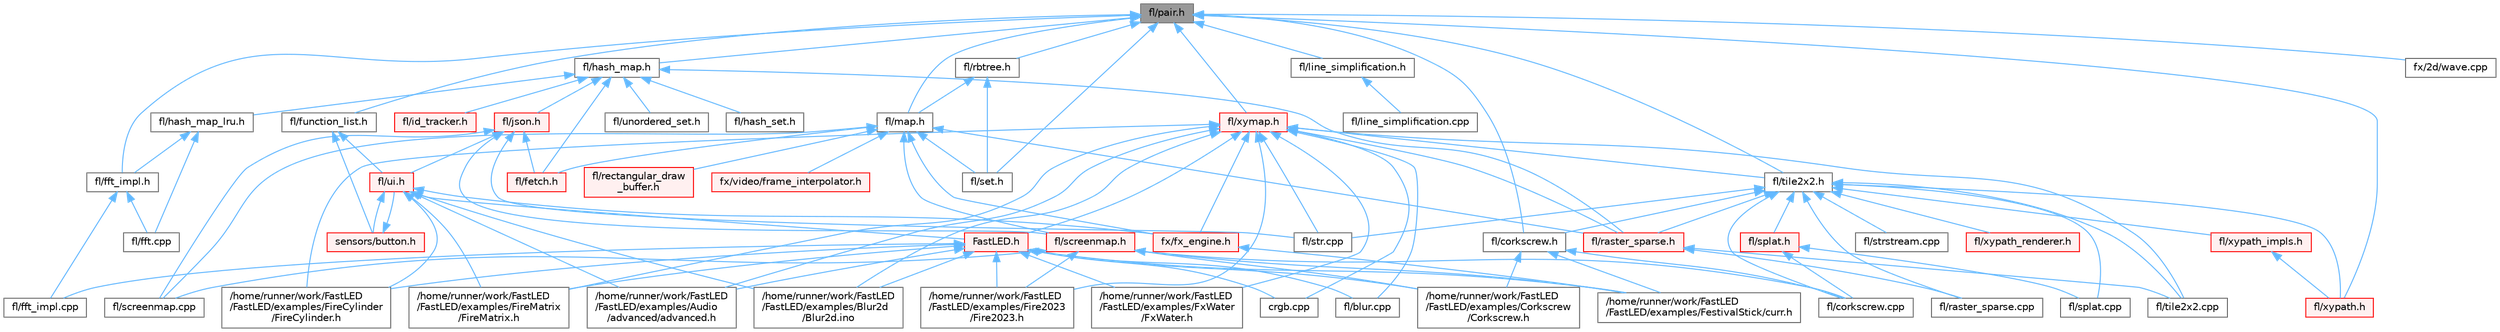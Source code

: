 digraph "fl/pair.h"
{
 // INTERACTIVE_SVG=YES
 // LATEX_PDF_SIZE
  bgcolor="transparent";
  edge [fontname=Helvetica,fontsize=10,labelfontname=Helvetica,labelfontsize=10];
  node [fontname=Helvetica,fontsize=10,shape=box,height=0.2,width=0.4];
  Node1 [id="Node000001",label="fl/pair.h",height=0.2,width=0.4,color="gray40", fillcolor="grey60", style="filled", fontcolor="black",tooltip=" "];
  Node1 -> Node2 [id="edge1_Node000001_Node000002",dir="back",color="steelblue1",style="solid",tooltip=" "];
  Node2 [id="Node000002",label="fl/corkscrew.h",height=0.2,width=0.4,color="grey40", fillcolor="white", style="filled",URL="$d1/dd4/src_2fl_2corkscrew_8h.html",tooltip="Corkscrew LED strip projection and rendering."];
  Node2 -> Node3 [id="edge2_Node000002_Node000003",dir="back",color="steelblue1",style="solid",tooltip=" "];
  Node3 [id="Node000003",label="/home/runner/work/FastLED\l/FastLED/examples/Corkscrew\l/Corkscrew.h",height=0.2,width=0.4,color="grey40", fillcolor="white", style="filled",URL="$df/d40/examples_2_corkscrew_2corkscrew_8h.html",tooltip=" "];
  Node2 -> Node4 [id="edge3_Node000002_Node000004",dir="back",color="steelblue1",style="solid",tooltip=" "];
  Node4 [id="Node000004",label="/home/runner/work/FastLED\l/FastLED/examples/FestivalStick/curr.h",height=0.2,width=0.4,color="grey40", fillcolor="white", style="filled",URL="$d4/d06/curr_8h.html",tooltip=" "];
  Node2 -> Node5 [id="edge4_Node000002_Node000005",dir="back",color="steelblue1",style="solid",tooltip=" "];
  Node5 [id="Node000005",label="fl/corkscrew.cpp",height=0.2,width=0.4,color="grey40", fillcolor="white", style="filled",URL="$d3/d9b/corkscrew_8cpp.html",tooltip=" "];
  Node1 -> Node6 [id="edge5_Node000001_Node000006",dir="back",color="steelblue1",style="solid",tooltip=" "];
  Node6 [id="Node000006",label="fl/fft_impl.h",height=0.2,width=0.4,color="grey40", fillcolor="white", style="filled",URL="$df/d73/fft__impl_8h.html",tooltip=" "];
  Node6 -> Node7 [id="edge6_Node000006_Node000007",dir="back",color="steelblue1",style="solid",tooltip=" "];
  Node7 [id="Node000007",label="fl/fft.cpp",height=0.2,width=0.4,color="grey40", fillcolor="white", style="filled",URL="$db/d03/fft_8cpp.html",tooltip=" "];
  Node6 -> Node8 [id="edge7_Node000006_Node000008",dir="back",color="steelblue1",style="solid",tooltip=" "];
  Node8 [id="Node000008",label="fl/fft_impl.cpp",height=0.2,width=0.4,color="grey40", fillcolor="white", style="filled",URL="$d1/dff/fft__impl_8cpp.html",tooltip=" "];
  Node1 -> Node9 [id="edge8_Node000001_Node000009",dir="back",color="steelblue1",style="solid",tooltip=" "];
  Node9 [id="Node000009",label="fl/function_list.h",height=0.2,width=0.4,color="grey40", fillcolor="white", style="filled",URL="$d0/d64/function__list_8h.html",tooltip=" "];
  Node9 -> Node10 [id="edge9_Node000009_Node000010",dir="back",color="steelblue1",style="solid",tooltip=" "];
  Node10 [id="Node000010",label="fl/ui.h",height=0.2,width=0.4,color="red", fillcolor="#FFF0F0", style="filled",URL="$d9/d3b/ui_8h.html",tooltip=" "];
  Node10 -> Node11 [id="edge10_Node000010_Node000011",dir="back",color="steelblue1",style="solid",tooltip=" "];
  Node11 [id="Node000011",label="/home/runner/work/FastLED\l/FastLED/examples/Audio\l/advanced/advanced.h",height=0.2,width=0.4,color="grey40", fillcolor="white", style="filled",URL="$da/dc7/advanced_8h.html",tooltip=" "];
  Node10 -> Node13 [id="edge11_Node000010_Node000013",dir="back",color="steelblue1",style="solid",tooltip=" "];
  Node13 [id="Node000013",label="/home/runner/work/FastLED\l/FastLED/examples/Blur2d\l/Blur2d.ino",height=0.2,width=0.4,color="grey40", fillcolor="white", style="filled",URL="$df/d42/_blur2d_8ino.html",tooltip="Demonstrates 2D blur effects on LED matrix."];
  Node10 -> Node15 [id="edge12_Node000010_Node000015",dir="back",color="steelblue1",style="solid",tooltip=" "];
  Node15 [id="Node000015",label="/home/runner/work/FastLED\l/FastLED/examples/FireCylinder\l/FireCylinder.h",height=0.2,width=0.4,color="grey40", fillcolor="white", style="filled",URL="$d8/dd0/_fire_cylinder_8h.html",tooltip=" "];
  Node10 -> Node16 [id="edge13_Node000010_Node000016",dir="back",color="steelblue1",style="solid",tooltip=" "];
  Node16 [id="Node000016",label="/home/runner/work/FastLED\l/FastLED/examples/FireMatrix\l/FireMatrix.h",height=0.2,width=0.4,color="grey40", fillcolor="white", style="filled",URL="$d5/d88/_fire_matrix_8h.html",tooltip=" "];
  Node10 -> Node28 [id="edge14_Node000010_Node000028",dir="back",color="steelblue1",style="solid",tooltip=" "];
  Node28 [id="Node000028",label="FastLED.h",height=0.2,width=0.4,color="red", fillcolor="#FFF0F0", style="filled",URL="$db/d97/_fast_l_e_d_8h.html",tooltip="central include file for FastLED, defines the CFastLED class/object"];
  Node28 -> Node11 [id="edge15_Node000028_Node000011",dir="back",color="steelblue1",style="solid",tooltip=" "];
  Node28 -> Node13 [id="edge16_Node000028_Node000013",dir="back",color="steelblue1",style="solid",tooltip=" "];
  Node28 -> Node3 [id="edge17_Node000028_Node000003",dir="back",color="steelblue1",style="solid",tooltip=" "];
  Node28 -> Node4 [id="edge18_Node000028_Node000004",dir="back",color="steelblue1",style="solid",tooltip=" "];
  Node28 -> Node61 [id="edge19_Node000028_Node000061",dir="back",color="steelblue1",style="solid",tooltip=" "];
  Node61 [id="Node000061",label="/home/runner/work/FastLED\l/FastLED/examples/Fire2023\l/Fire2023.h",height=0.2,width=0.4,color="grey40", fillcolor="white", style="filled",URL="$de/d71/_fire2023_8h.html",tooltip=" "];
  Node28 -> Node15 [id="edge20_Node000028_Node000015",dir="back",color="steelblue1",style="solid",tooltip=" "];
  Node28 -> Node16 [id="edge21_Node000028_Node000016",dir="back",color="steelblue1",style="solid",tooltip=" "];
  Node28 -> Node73 [id="edge22_Node000028_Node000073",dir="back",color="steelblue1",style="solid",tooltip=" "];
  Node73 [id="Node000073",label="/home/runner/work/FastLED\l/FastLED/examples/FxWater\l/FxWater.h",height=0.2,width=0.4,color="grey40", fillcolor="white", style="filled",URL="$d8/da0/_fx_water_8h.html",tooltip=" "];
  Node28 -> Node119 [id="edge23_Node000028_Node000119",dir="back",color="steelblue1",style="solid",tooltip=" "];
  Node119 [id="Node000119",label="crgb.cpp",height=0.2,width=0.4,color="grey40", fillcolor="white", style="filled",URL="$d0/de3/crgb_8cpp.html",tooltip="Utility functions for the red, green, and blue (RGB) pixel struct."];
  Node28 -> Node128 [id="edge24_Node000028_Node000128",dir="back",color="steelblue1",style="solid",tooltip=" "];
  Node128 [id="Node000128",label="fl/blur.cpp",height=0.2,width=0.4,color="grey40", fillcolor="white", style="filled",URL="$de/dc8/blur_8cpp.html",tooltip=" "];
  Node28 -> Node8 [id="edge25_Node000028_Node000008",dir="back",color="steelblue1",style="solid",tooltip=" "];
  Node10 -> Node168 [id="edge26_Node000010_Node000168",dir="back",color="steelblue1",style="solid",tooltip=" "];
  Node168 [id="Node000168",label="fx/fx_engine.h",height=0.2,width=0.4,color="red", fillcolor="#FFF0F0", style="filled",URL="$d9/d3c/fx__engine_8h.html",tooltip=" "];
  Node168 -> Node4 [id="edge27_Node000168_Node000004",dir="back",color="steelblue1",style="solid",tooltip=" "];
  Node10 -> Node171 [id="edge28_Node000010_Node000171",dir="back",color="steelblue1",style="solid",tooltip=" "];
  Node171 [id="Node000171",label="sensors/button.h",height=0.2,width=0.4,color="red", fillcolor="#FFF0F0", style="filled",URL="$d7/d0e/button_8h.html",tooltip=" "];
  Node171 -> Node10 [id="edge29_Node000171_Node000010",dir="back",color="steelblue1",style="solid",tooltip=" "];
  Node9 -> Node171 [id="edge30_Node000009_Node000171",dir="back",color="steelblue1",style="solid",tooltip=" "];
  Node1 -> Node173 [id="edge31_Node000001_Node000173",dir="back",color="steelblue1",style="solid",tooltip=" "];
  Node173 [id="Node000173",label="fl/hash_map.h",height=0.2,width=0.4,color="grey40", fillcolor="white", style="filled",URL="$d6/d13/hash__map_8h.html",tooltip=" "];
  Node173 -> Node174 [id="edge32_Node000173_Node000174",dir="back",color="steelblue1",style="solid",tooltip=" "];
  Node174 [id="Node000174",label="fl/fetch.h",height=0.2,width=0.4,color="red", fillcolor="#FFF0F0", style="filled",URL="$d6/d6a/fetch_8h.html",tooltip="Unified HTTP fetch API for FastLED (cross-platform)"];
  Node173 -> Node176 [id="edge33_Node000173_Node000176",dir="back",color="steelblue1",style="solid",tooltip=" "];
  Node176 [id="Node000176",label="fl/hash_map_lru.h",height=0.2,width=0.4,color="grey40", fillcolor="white", style="filled",URL="$dd/d0c/hash__map__lru_8h.html",tooltip=" "];
  Node176 -> Node7 [id="edge34_Node000176_Node000007",dir="back",color="steelblue1",style="solid",tooltip=" "];
  Node176 -> Node6 [id="edge35_Node000176_Node000006",dir="back",color="steelblue1",style="solid",tooltip=" "];
  Node173 -> Node177 [id="edge36_Node000173_Node000177",dir="back",color="steelblue1",style="solid",tooltip=" "];
  Node177 [id="Node000177",label="fl/hash_set.h",height=0.2,width=0.4,color="grey40", fillcolor="white", style="filled",URL="$dc/de3/hash__set_8h.html",tooltip=" "];
  Node173 -> Node178 [id="edge37_Node000173_Node000178",dir="back",color="steelblue1",style="solid",tooltip=" "];
  Node178 [id="Node000178",label="fl/id_tracker.h",height=0.2,width=0.4,color="red", fillcolor="#FFF0F0", style="filled",URL="$df/d0a/id__tracker_8h.html",tooltip=" "];
  Node173 -> Node180 [id="edge38_Node000173_Node000180",dir="back",color="steelblue1",style="solid",tooltip=" "];
  Node180 [id="Node000180",label="fl/json.h",height=0.2,width=0.4,color="red", fillcolor="#FFF0F0", style="filled",URL="$d7/d91/fl_2json_8h.html",tooltip="FastLED's Elegant JSON Library: fl::Json"];
  Node180 -> Node174 [id="edge39_Node000180_Node000174",dir="back",color="steelblue1",style="solid",tooltip=" "];
  Node180 -> Node183 [id="edge40_Node000180_Node000183",dir="back",color="steelblue1",style="solid",tooltip=" "];
  Node183 [id="Node000183",label="fl/screenmap.cpp",height=0.2,width=0.4,color="grey40", fillcolor="white", style="filled",URL="$d9/d6f/screenmap_8cpp.html",tooltip=" "];
  Node180 -> Node184 [id="edge41_Node000180_Node000184",dir="back",color="steelblue1",style="solid",tooltip=" "];
  Node184 [id="Node000184",label="fl/screenmap.h",height=0.2,width=0.4,color="red", fillcolor="#FFF0F0", style="filled",URL="$d7/d97/screenmap_8h.html",tooltip=" "];
  Node184 -> Node3 [id="edge42_Node000184_Node000003",dir="back",color="steelblue1",style="solid",tooltip=" "];
  Node184 -> Node4 [id="edge43_Node000184_Node000004",dir="back",color="steelblue1",style="solid",tooltip=" "];
  Node184 -> Node61 [id="edge44_Node000184_Node000061",dir="back",color="steelblue1",style="solid",tooltip=" "];
  Node184 -> Node5 [id="edge45_Node000184_Node000005",dir="back",color="steelblue1",style="solid",tooltip=" "];
  Node184 -> Node183 [id="edge46_Node000184_Node000183",dir="back",color="steelblue1",style="solid",tooltip=" "];
  Node180 -> Node197 [id="edge47_Node000180_Node000197",dir="back",color="steelblue1",style="solid",tooltip=" "];
  Node197 [id="Node000197",label="fl/str.cpp",height=0.2,width=0.4,color="grey40", fillcolor="white", style="filled",URL="$d1/d1f/str_8cpp.html",tooltip=" "];
  Node180 -> Node10 [id="edge48_Node000180_Node000010",dir="back",color="steelblue1",style="solid",tooltip=" "];
  Node173 -> Node198 [id="edge49_Node000173_Node000198",dir="back",color="steelblue1",style="solid",tooltip=" "];
  Node198 [id="Node000198",label="fl/raster_sparse.h",height=0.2,width=0.4,color="red", fillcolor="#FFF0F0", style="filled",URL="$d4/df9/raster__sparse_8h.html",tooltip=" "];
  Node198 -> Node203 [id="edge50_Node000198_Node000203",dir="back",color="steelblue1",style="solid",tooltip=" "];
  Node203 [id="Node000203",label="fl/raster_sparse.cpp",height=0.2,width=0.4,color="grey40", fillcolor="white", style="filled",URL="$d7/d58/raster__sparse_8cpp.html",tooltip=" "];
  Node198 -> Node200 [id="edge51_Node000198_Node000200",dir="back",color="steelblue1",style="solid",tooltip=" "];
  Node200 [id="Node000200",label="fl/tile2x2.cpp",height=0.2,width=0.4,color="grey40", fillcolor="white", style="filled",URL="$db/d15/tile2x2_8cpp.html",tooltip=" "];
  Node173 -> Node204 [id="edge52_Node000173_Node000204",dir="back",color="steelblue1",style="solid",tooltip=" "];
  Node204 [id="Node000204",label="fl/unordered_set.h",height=0.2,width=0.4,color="grey40", fillcolor="white", style="filled",URL="$df/d26/unordered__set_8h.html",tooltip=" "];
  Node1 -> Node205 [id="edge53_Node000001_Node000205",dir="back",color="steelblue1",style="solid",tooltip=" "];
  Node205 [id="Node000205",label="fl/line_simplification.h",height=0.2,width=0.4,color="grey40", fillcolor="white", style="filled",URL="$d8/da7/line__simplification_8h.html",tooltip=" "];
  Node205 -> Node206 [id="edge54_Node000205_Node000206",dir="back",color="steelblue1",style="solid",tooltip=" "];
  Node206 [id="Node000206",label="fl/line_simplification.cpp",height=0.2,width=0.4,color="grey40", fillcolor="white", style="filled",URL="$de/ddb/line__simplification_8cpp.html",tooltip=" "];
  Node1 -> Node207 [id="edge55_Node000001_Node000207",dir="back",color="steelblue1",style="solid",tooltip=" "];
  Node207 [id="Node000207",label="fl/map.h",height=0.2,width=0.4,color="grey40", fillcolor="white", style="filled",URL="$dc/db7/map_8h.html",tooltip=" "];
  Node207 -> Node174 [id="edge56_Node000207_Node000174",dir="back",color="steelblue1",style="solid",tooltip=" "];
  Node207 -> Node198 [id="edge57_Node000207_Node000198",dir="back",color="steelblue1",style="solid",tooltip=" "];
  Node207 -> Node208 [id="edge58_Node000207_Node000208",dir="back",color="steelblue1",style="solid",tooltip=" "];
  Node208 [id="Node000208",label="fl/rectangular_draw\l_buffer.h",height=0.2,width=0.4,color="red", fillcolor="#FFF0F0", style="filled",URL="$d9/df3/rectangular__draw__buffer_8h.html",tooltip=" "];
  Node207 -> Node183 [id="edge59_Node000207_Node000183",dir="back",color="steelblue1",style="solid",tooltip=" "];
  Node207 -> Node184 [id="edge60_Node000207_Node000184",dir="back",color="steelblue1",style="solid",tooltip=" "];
  Node207 -> Node210 [id="edge61_Node000207_Node000210",dir="back",color="steelblue1",style="solid",tooltip=" "];
  Node210 [id="Node000210",label="fl/set.h",height=0.2,width=0.4,color="grey40", fillcolor="white", style="filled",URL="$d4/d13/set_8h.html",tooltip=" "];
  Node207 -> Node168 [id="edge62_Node000207_Node000168",dir="back",color="steelblue1",style="solid",tooltip=" "];
  Node207 -> Node192 [id="edge63_Node000207_Node000192",dir="back",color="steelblue1",style="solid",tooltip=" "];
  Node192 [id="Node000192",label="fx/video/frame_interpolator.h",height=0.2,width=0.4,color="red", fillcolor="#FFF0F0", style="filled",URL="$d3/dda/frame__interpolator_8h.html",tooltip=" "];
  Node1 -> Node211 [id="edge64_Node000001_Node000211",dir="back",color="steelblue1",style="solid",tooltip=" "];
  Node211 [id="Node000211",label="fl/rbtree.h",height=0.2,width=0.4,color="grey40", fillcolor="white", style="filled",URL="$d5/ddf/rbtree_8h.html",tooltip=" "];
  Node211 -> Node207 [id="edge65_Node000211_Node000207",dir="back",color="steelblue1",style="solid",tooltip=" "];
  Node211 -> Node210 [id="edge66_Node000211_Node000210",dir="back",color="steelblue1",style="solid",tooltip=" "];
  Node1 -> Node210 [id="edge67_Node000001_Node000210",dir="back",color="steelblue1",style="solid",tooltip=" "];
  Node1 -> Node212 [id="edge68_Node000001_Node000212",dir="back",color="steelblue1",style="solid",tooltip=" "];
  Node212 [id="Node000212",label="fl/tile2x2.h",height=0.2,width=0.4,color="grey40", fillcolor="white", style="filled",URL="$d2/db4/tile2x2_8h.html",tooltip=" "];
  Node212 -> Node5 [id="edge69_Node000212_Node000005",dir="back",color="steelblue1",style="solid",tooltip=" "];
  Node212 -> Node2 [id="edge70_Node000212_Node000002",dir="back",color="steelblue1",style="solid",tooltip=" "];
  Node212 -> Node203 [id="edge71_Node000212_Node000203",dir="back",color="steelblue1",style="solid",tooltip=" "];
  Node212 -> Node198 [id="edge72_Node000212_Node000198",dir="back",color="steelblue1",style="solid",tooltip=" "];
  Node212 -> Node213 [id="edge73_Node000212_Node000213",dir="back",color="steelblue1",style="solid",tooltip=" "];
  Node213 [id="Node000213",label="fl/splat.cpp",height=0.2,width=0.4,color="grey40", fillcolor="white", style="filled",URL="$da/dbe/splat_8cpp.html",tooltip=" "];
  Node212 -> Node214 [id="edge74_Node000212_Node000214",dir="back",color="steelblue1",style="solid",tooltip=" "];
  Node214 [id="Node000214",label="fl/splat.h",height=0.2,width=0.4,color="red", fillcolor="#FFF0F0", style="filled",URL="$d3/daf/splat_8h.html",tooltip=" "];
  Node214 -> Node5 [id="edge75_Node000214_Node000005",dir="back",color="steelblue1",style="solid",tooltip=" "];
  Node214 -> Node213 [id="edge76_Node000214_Node000213",dir="back",color="steelblue1",style="solid",tooltip=" "];
  Node212 -> Node197 [id="edge77_Node000212_Node000197",dir="back",color="steelblue1",style="solid",tooltip=" "];
  Node212 -> Node216 [id="edge78_Node000212_Node000216",dir="back",color="steelblue1",style="solid",tooltip=" "];
  Node216 [id="Node000216",label="fl/strstream.cpp",height=0.2,width=0.4,color="grey40", fillcolor="white", style="filled",URL="$d3/d80/strstream_8cpp.html",tooltip=" "];
  Node212 -> Node200 [id="edge79_Node000212_Node000200",dir="back",color="steelblue1",style="solid",tooltip=" "];
  Node212 -> Node217 [id="edge80_Node000212_Node000217",dir="back",color="steelblue1",style="solid",tooltip=" "];
  Node217 [id="Node000217",label="fl/xypath.h",height=0.2,width=0.4,color="red", fillcolor="#FFF0F0", style="filled",URL="$d5/df2/xypath_8h.html",tooltip=" "];
  Node212 -> Node222 [id="edge81_Node000212_Node000222",dir="back",color="steelblue1",style="solid",tooltip=" "];
  Node222 [id="Node000222",label="fl/xypath_impls.h",height=0.2,width=0.4,color="red", fillcolor="#FFF0F0", style="filled",URL="$d8/d5f/xypath__impls_8h.html",tooltip=" "];
  Node222 -> Node217 [id="edge82_Node000222_Node000217",dir="back",color="steelblue1",style="solid",tooltip=" "];
  Node212 -> Node223 [id="edge83_Node000212_Node000223",dir="back",color="steelblue1",style="solid",tooltip=" "];
  Node223 [id="Node000223",label="fl/xypath_renderer.h",height=0.2,width=0.4,color="red", fillcolor="#FFF0F0", style="filled",URL="$d2/d88/xypath__renderer_8h.html",tooltip=" "];
  Node1 -> Node224 [id="edge84_Node000001_Node000224",dir="back",color="steelblue1",style="solid",tooltip=" "];
  Node224 [id="Node000224",label="fl/xymap.h",height=0.2,width=0.4,color="red", fillcolor="#FFF0F0", style="filled",URL="$da/d61/xymap_8h.html",tooltip=" "];
  Node224 -> Node11 [id="edge85_Node000224_Node000011",dir="back",color="steelblue1",style="solid",tooltip=" "];
  Node224 -> Node13 [id="edge86_Node000224_Node000013",dir="back",color="steelblue1",style="solid",tooltip=" "];
  Node224 -> Node61 [id="edge87_Node000224_Node000061",dir="back",color="steelblue1",style="solid",tooltip=" "];
  Node224 -> Node15 [id="edge88_Node000224_Node000015",dir="back",color="steelblue1",style="solid",tooltip=" "];
  Node224 -> Node16 [id="edge89_Node000224_Node000016",dir="back",color="steelblue1",style="solid",tooltip=" "];
  Node224 -> Node73 [id="edge90_Node000224_Node000073",dir="back",color="steelblue1",style="solid",tooltip=" "];
  Node224 -> Node28 [id="edge91_Node000224_Node000028",dir="back",color="steelblue1",style="solid",tooltip=" "];
  Node224 -> Node119 [id="edge92_Node000224_Node000119",dir="back",color="steelblue1",style="solid",tooltip=" "];
  Node224 -> Node128 [id="edge93_Node000224_Node000128",dir="back",color="steelblue1",style="solid",tooltip=" "];
  Node224 -> Node198 [id="edge94_Node000224_Node000198",dir="back",color="steelblue1",style="solid",tooltip=" "];
  Node224 -> Node197 [id="edge95_Node000224_Node000197",dir="back",color="steelblue1",style="solid",tooltip=" "];
  Node224 -> Node200 [id="edge96_Node000224_Node000200",dir="back",color="steelblue1",style="solid",tooltip=" "];
  Node224 -> Node212 [id="edge97_Node000224_Node000212",dir="back",color="steelblue1",style="solid",tooltip=" "];
  Node224 -> Node168 [id="edge98_Node000224_Node000168",dir="back",color="steelblue1",style="solid",tooltip=" "];
  Node1 -> Node217 [id="edge99_Node000001_Node000217",dir="back",color="steelblue1",style="solid",tooltip=" "];
  Node1 -> Node163 [id="edge100_Node000001_Node000163",dir="back",color="steelblue1",style="solid",tooltip=" "];
  Node163 [id="Node000163",label="fx/2d/wave.cpp",height=0.2,width=0.4,color="grey40", fillcolor="white", style="filled",URL="$d4/d7c/src_2fx_22d_2wave_8cpp.html",tooltip=" "];
}
